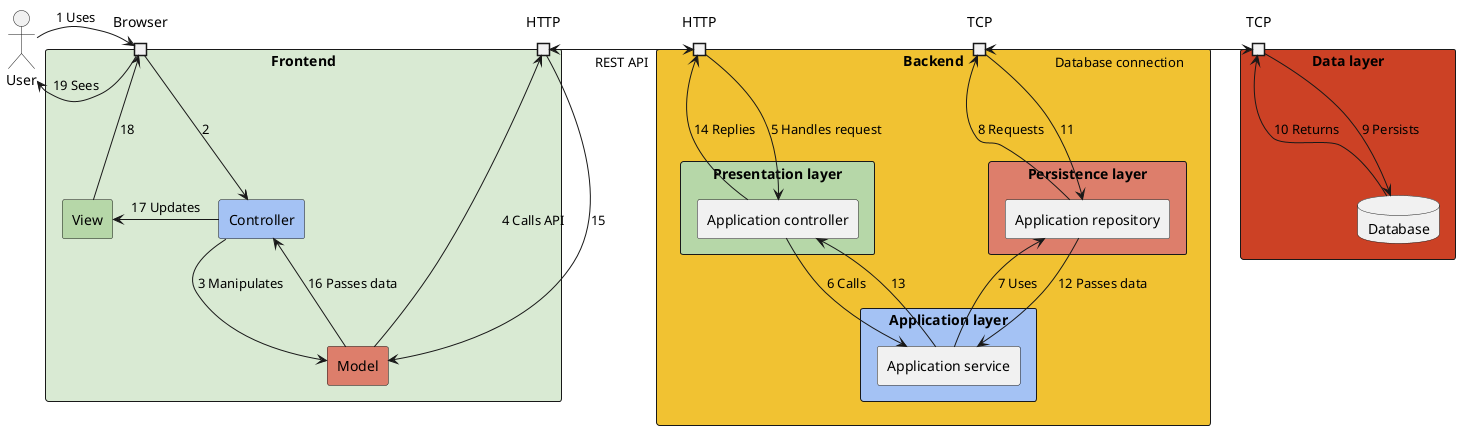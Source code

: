 @startuml architecture

skinparam componentStyle rectangle

actor "User"

component "Frontend" #d9ead3 {
  port "Browser" as WEB
  port "HTTP" as HTTP_F

  component "View" as FV #b6d7a8

  component "Controller" as FC #a4c2f4

  component "Model" as FM #dd7e6b
}

component "Backend" #f1c232 {
  port "HTTP" as HTTP_B
  port "TCP" as TCP_B

  component "Presentation layer" #b6d7a8 {
    component "Application controller" as AC
  }
  
  component "Application layer" #a4c2f4 {
    component "Application service" as AS
  }

  component "Persistence layer" #dd7e6b {
    component "Application repository" as AR
  }
}

component "Data layer" #cc4125 {
  port "TCP" as TCP_D

  database "Database" as DB
}

User -> WEB : 1 Uses
WEB -> FC: 2

FC -> FM : 3 Manipulates
FM -> HTTP_F : 4 Calls API
HTTP_F -> FM : 15
FM -down-> FC : 16 Passes data

FC -> FV : 17 Updates
FV -> WEB : 18
WEB -> User : 19 Sees


HTTP_F <-> HTTP_B : REST API


HTTP_B -> AC : 5 Handles request
AC -> AS : 6 Calls
AS -> AR : 7 Uses

AR -> TCP_B : 8 Requests
TCP_B <-> TCP_D : Database connection
TCP_D -> DB : 9 Persists
DB -> TCP_D : 10 Returns
TCP_B -> AR : 11

AR -down-> AS : 12 Passes data
AS -up-> AC : 13
AC -> HTTP_B : 14 Replies

@enduml